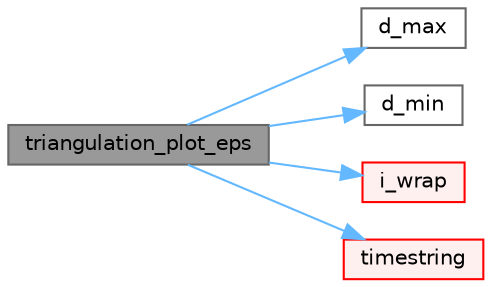 digraph "triangulation_plot_eps"
{
 // LATEX_PDF_SIZE
  bgcolor="transparent";
  edge [fontname=Helvetica,fontsize=10,labelfontname=Helvetica,labelfontsize=10];
  node [fontname=Helvetica,fontsize=10,shape=box,height=0.2,width=0.4];
  rankdir="LR";
  Node1 [id="Node000001",label="triangulation_plot_eps",height=0.2,width=0.4,color="gray40", fillcolor="grey60", style="filled", fontcolor="black",tooltip=" "];
  Node1 -> Node2 [id="edge1_Node000001_Node000002",color="steelblue1",style="solid",tooltip=" "];
  Node2 [id="Node000002",label="d_max",height=0.2,width=0.4,color="grey40", fillcolor="white", style="filled",URL="$geompack_8C.html#ab9cd1be2b32c8f3033da3cdae42d8a08",tooltip=" "];
  Node1 -> Node3 [id="edge2_Node000001_Node000003",color="steelblue1",style="solid",tooltip=" "];
  Node3 [id="Node000003",label="d_min",height=0.2,width=0.4,color="grey40", fillcolor="white", style="filled",URL="$geompack_8C.html#a624d0598803d7df74231e8591c8d4601",tooltip=" "];
  Node1 -> Node4 [id="edge3_Node000001_Node000004",color="steelblue1",style="solid",tooltip=" "];
  Node4 [id="Node000004",label="i_wrap",height=0.2,width=0.4,color="red", fillcolor="#FFF0F0", style="filled",URL="$geompack_8C.html#ae07a984e2fafd371df7f7f8c83518e71",tooltip=" "];
  Node1 -> Node8 [id="edge4_Node000001_Node000008",color="steelblue1",style="solid",tooltip=" "];
  Node8 [id="Node000008",label="timestring",height=0.2,width=0.4,color="red", fillcolor="#FFF0F0", style="filled",URL="$geompack_8C.html#afbe5f1192983e7658131e6671f3375f8",tooltip=" "];
}
